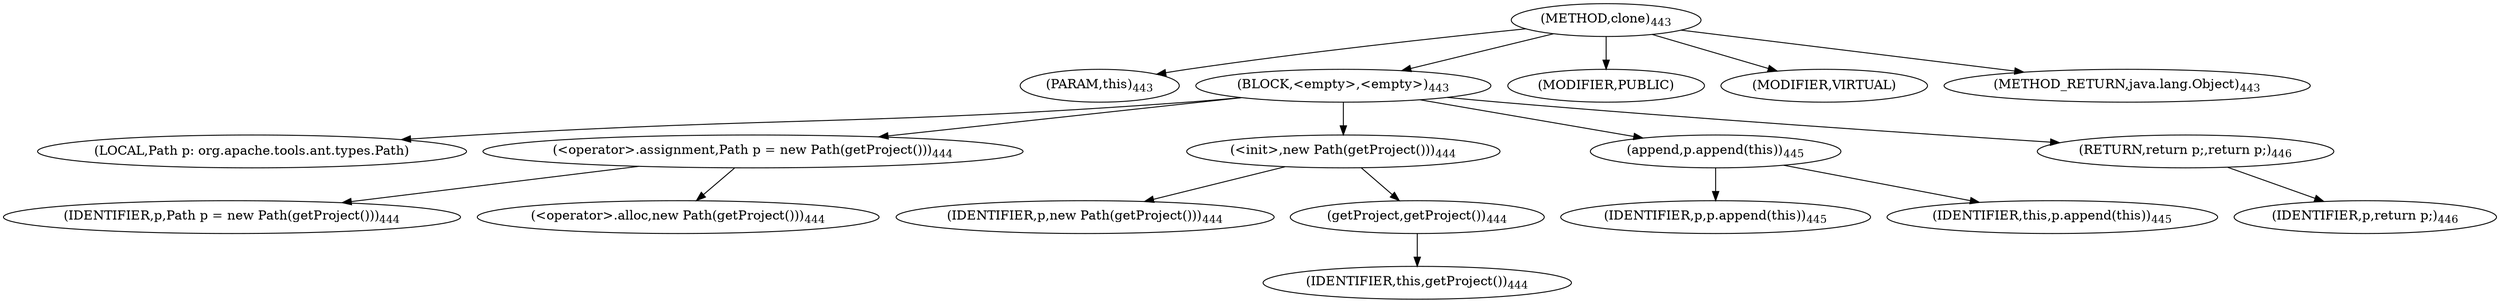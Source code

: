 digraph "clone" {  
"1020" [label = <(METHOD,clone)<SUB>443</SUB>> ]
"96" [label = <(PARAM,this)<SUB>443</SUB>> ]
"1021" [label = <(BLOCK,&lt;empty&gt;,&lt;empty&gt;)<SUB>443</SUB>> ]
"98" [label = <(LOCAL,Path p: org.apache.tools.ant.types.Path)> ]
"1022" [label = <(&lt;operator&gt;.assignment,Path p = new Path(getProject()))<SUB>444</SUB>> ]
"1023" [label = <(IDENTIFIER,p,Path p = new Path(getProject()))<SUB>444</SUB>> ]
"1024" [label = <(&lt;operator&gt;.alloc,new Path(getProject()))<SUB>444</SUB>> ]
"1025" [label = <(&lt;init&gt;,new Path(getProject()))<SUB>444</SUB>> ]
"97" [label = <(IDENTIFIER,p,new Path(getProject()))<SUB>444</SUB>> ]
"1026" [label = <(getProject,getProject())<SUB>444</SUB>> ]
"95" [label = <(IDENTIFIER,this,getProject())<SUB>444</SUB>> ]
"1027" [label = <(append,p.append(this))<SUB>445</SUB>> ]
"1028" [label = <(IDENTIFIER,p,p.append(this))<SUB>445</SUB>> ]
"99" [label = <(IDENTIFIER,this,p.append(this))<SUB>445</SUB>> ]
"1029" [label = <(RETURN,return p;,return p;)<SUB>446</SUB>> ]
"1030" [label = <(IDENTIFIER,p,return p;)<SUB>446</SUB>> ]
"1031" [label = <(MODIFIER,PUBLIC)> ]
"1032" [label = <(MODIFIER,VIRTUAL)> ]
"1033" [label = <(METHOD_RETURN,java.lang.Object)<SUB>443</SUB>> ]
  "1020" -> "96" 
  "1020" -> "1021" 
  "1020" -> "1031" 
  "1020" -> "1032" 
  "1020" -> "1033" 
  "1021" -> "98" 
  "1021" -> "1022" 
  "1021" -> "1025" 
  "1021" -> "1027" 
  "1021" -> "1029" 
  "1022" -> "1023" 
  "1022" -> "1024" 
  "1025" -> "97" 
  "1025" -> "1026" 
  "1026" -> "95" 
  "1027" -> "1028" 
  "1027" -> "99" 
  "1029" -> "1030" 
}
